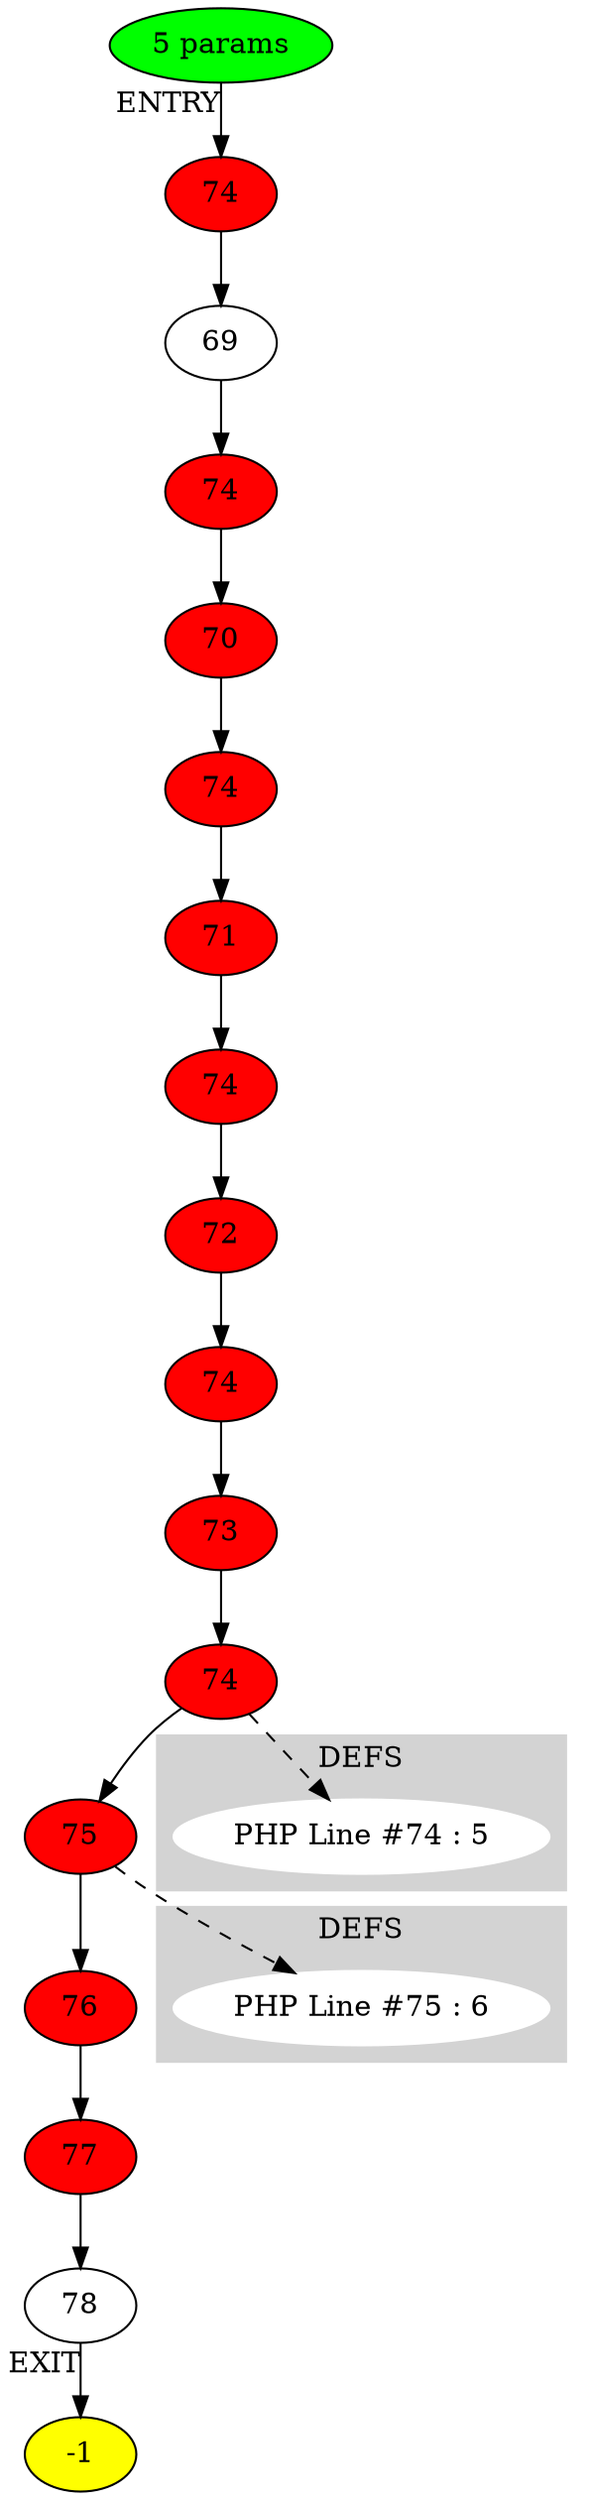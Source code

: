 digraph testName {
0 [label="74" , fillcolor = red, style = filled];
1 [label="69"];
2 [label="74" , fillcolor = red, style = filled];
3 [label="70" , fillcolor = red, style = filled];
4 [label="74" , fillcolor = red, style = filled];
5 [label="71" , fillcolor = red, style = filled];
6 [label="74" , fillcolor = red, style = filled];
7 [label="72" , fillcolor = red, style = filled];
8 [label="74" , fillcolor = red, style = filled];
9 [label="73" , fillcolor = red, style = filled];
10 [label="74" , fillcolor = red, style = filled];
11 [label="75" , fillcolor = red, style = filled];
12 [label="76" , fillcolor = red, style = filled];
13 [label="77" , fillcolor = red, style = filled];
14 [label="78"];
0 -> 1;
1 -> 2;
2 -> 3;
3 -> 4;
4 -> 5;
5 -> 6;
6 -> 7;
7 -> 8;
8 -> 9;
9 -> 10;
10 -> 11;
11 -> 12;
12 -> 13;
13 -> 14;
-2 -> 0[xlabel="ENTRY"];
14 -> -1[xlabel="EXIT"];
-2 [fillcolor = green, style = filled]-1 [fillcolor= yellow, style = filled] subgraph cluster_g_10 { style=filled; color=lightgrey; node [style=filled,color=white]; g_10[label= "PHP Line #74 : 5"];label = "DEFS";}
10 -> g_10 [style="dashed"];
subgraph cluster_g_11 { style=filled; color=lightgrey; node [style=filled,color=white]; g_11[label= "PHP Line #75 : 6"];label = "DEFS";}
11 -> g_11 [style="dashed"];
-2 [label="5 params"];
}
